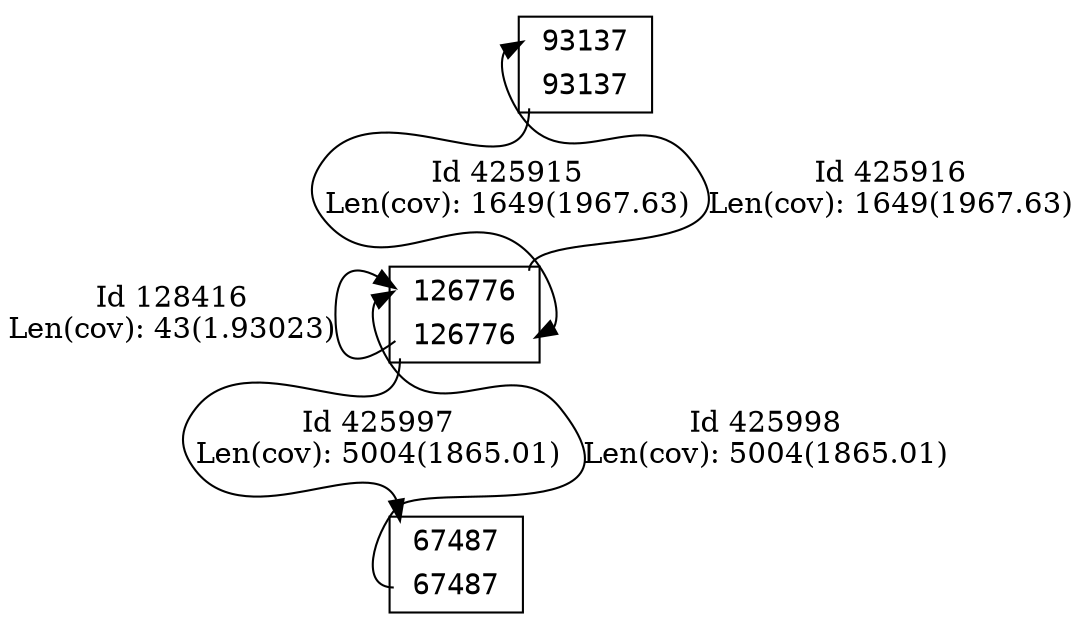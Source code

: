 digraph mygraph {
node[fontname=<Courier>,shape=<plaintext>]
vertex_0x1caaf1f0_0x1cac5e70[label=<<TABLE bgcolor = "white">
<TR><TD BORDER = "0" PORT = "port_0x1caaf1f0_in"></TD><TD BORDER = "0" PORT = "port_">93138</TD><TD BORDER = "0" PORT = "port_0x1caaf1f0out_"></TD></TR>
<TR><TD BORDER = "0" PORT = "port_0x1cac5e70out_"></TD><TD BORDER = "0" PORT = "port_">93138</TD><TD BORDER = "0" PORT = "port_0x1cac5e70_in"></TD></TR>
</TABLE>>,style=<filled>,color=<black>,fillcolor=<white>]
vertex_0x1cac1c00_0x1cac74c0[label=<<TABLE bgcolor = "white">
<TR><TD BORDER = "0" PORT = "port_0x1cac1c00_in"></TD><TD BORDER = "0" PORT = "port_">126775</TD><TD BORDER = "0" PORT = "port_0x1cac1c00out_"></TD></TR>
<TR><TD BORDER = "0" PORT = "port_0x1cac74c0out_"></TD><TD BORDER = "0" PORT = "port_">126775</TD><TD BORDER = "0" PORT = "port_0x1cac74c0_in"></TD></TR>
</TABLE>>,style=<filled>,color=<black>,fillcolor=<white>]
vertex_0x1cac5150_0x1cac6e20[label=<<TABLE bgcolor = "white">
<TR><TD BORDER = "0" PORT = "port_0x1cac5150_in"></TD><TD BORDER = "0" PORT = "port_">67488</TD><TD BORDER = "0" PORT = "port_0x1cac5150out_"></TD></TR>
<TR><TD BORDER = "0" PORT = "port_0x1cac6e20out_"></TD><TD BORDER = "0" PORT = "port_">67488</TD><TD BORDER = "0" PORT = "port_0x1cac6e20_in"></TD></TR>
</TABLE>>,style=<filled>,color=<black>,fillcolor=<white>]
vertex_0x1caaf1f0_0x1cac5e70[label=<<TABLE bgcolor = "white">
<TR><TD BORDER = "0" PORT = "port_0x1cac5e70_in"></TD><TD BORDER = "0" PORT = "port_">93137</TD><TD BORDER = "0" PORT = "port_0x1cac5e70out_"></TD></TR>
<TR><TD BORDER = "0" PORT = "port_0x1caaf1f0out_"></TD><TD BORDER = "0" PORT = "port_">93137</TD><TD BORDER = "0" PORT = "port_0x1caaf1f0_in"></TD></TR>
</TABLE>>,style=<filled>,color=<black>,fillcolor=<white>]
vertex_0x1cac5150_0x1cac6e20[label=<<TABLE bgcolor = "white">
<TR><TD BORDER = "0" PORT = "port_0x1cac6e20_in"></TD><TD BORDER = "0" PORT = "port_">67487</TD><TD BORDER = "0" PORT = "port_0x1cac6e20out_"></TD></TR>
<TR><TD BORDER = "0" PORT = "port_0x1cac5150out_"></TD><TD BORDER = "0" PORT = "port_">67487</TD><TD BORDER = "0" PORT = "port_0x1cac5150_in"></TD></TR>
</TABLE>>,style=<filled>,color=<black>,fillcolor=<white>]
vertex_0x1cac1c00_0x1cac74c0[label=<<TABLE bgcolor = "white">
<TR><TD BORDER = "0" PORT = "port_0x1cac74c0_in"></TD><TD BORDER = "0" PORT = "port_">126776</TD><TD BORDER = "0" PORT = "port_0x1cac74c0out_"></TD></TR>
<TR><TD BORDER = "0" PORT = "port_0x1cac1c00out_"></TD><TD BORDER = "0" PORT = "port_">126776</TD><TD BORDER = "0" PORT = "port_0x1cac1c00_in"></TD></TR>
</TABLE>>,style=<filled>,color=<black>,fillcolor=<white>]
vertex_0x1caaf1f0_0x1cac5e70:port_0x1caaf1f0out_->vertex_0x1cac1c00_0x1cac74c0:port_0x1cac1c00_in[label="Id 425915\nLen(cov): 1649(1967.63)",color=<>]
vertex_0x1cac1c00_0x1cac74c0:port_0x1cac1c00out_->vertex_0x1cac5150_0x1cac6e20:port_0x1cac6e20_in[label="Id 425997\nLen(cov): 5004(1865.01)",color=<>]
vertex_0x1cac1c00_0x1cac74c0:port_0x1cac1c00out_->vertex_0x1cac1c00_0x1cac74c0:port_0x1cac74c0_in[label="Id 128416\nLen(cov): 43(1.93023)",color=<>]
vertex_0x1cac5150_0x1cac6e20:port_0x1cac5150out_->vertex_0x1cac1c00_0x1cac74c0:port_0x1cac74c0_in[label="Id 425998\nLen(cov): 5004(1865.01)",color=<>]
vertex_0x1cac1c00_0x1cac74c0:port_0x1cac74c0out_->vertex_0x1caaf1f0_0x1cac5e70:port_0x1cac5e70_in[label="Id 425916\nLen(cov): 1649(1967.63)",color=<>]
}
